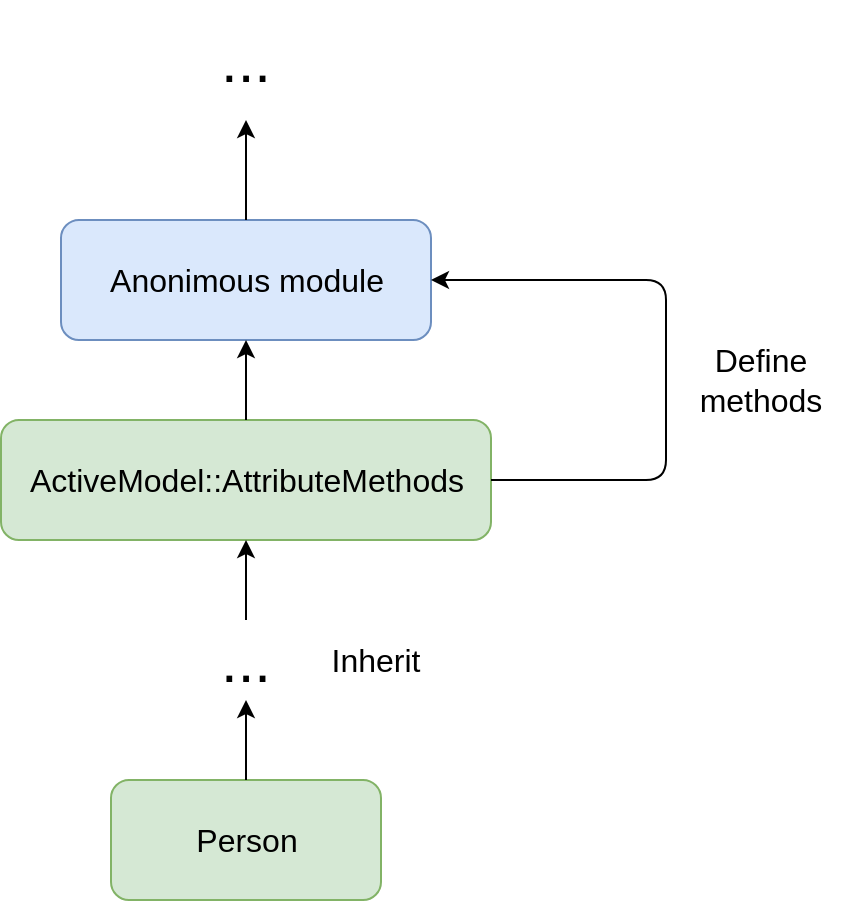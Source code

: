 <mxfile version="10.8.0" type="device"><diagram id="uGdRKlunpOOXIJjaperp" name="Page-1"><mxGraphModel dx="918" dy="682" grid="1" gridSize="10" guides="1" tooltips="1" connect="1" arrows="1" fold="1" page="1" pageScale="1" pageWidth="850" pageHeight="1100" math="0" shadow="0"><root><mxCell id="0"/><mxCell id="1" parent="0"/><mxCell id="6qUyCmA-M0Sh03Ox6J5f-1" value="Person" style="rounded=1;whiteSpace=wrap;html=1;fontSize=16;fillColor=#d5e8d4;strokeColor=#82b366;" vertex="1" parent="1"><mxGeometry x="332.5" y="420" width="135" height="60" as="geometry"/></mxCell><mxCell id="6qUyCmA-M0Sh03Ox6J5f-2" value="&lt;span style=&quot;font-size: 16px;&quot;&gt;ActiveModel::AttributeMethods&lt;/span&gt;" style="rounded=1;whiteSpace=wrap;html=1;fontSize=16;fillColor=#d5e8d4;strokeColor=#82b366;" vertex="1" parent="1"><mxGeometry x="277.5" y="240" width="245" height="60" as="geometry"/></mxCell><mxCell id="6qUyCmA-M0Sh03Ox6J5f-3" value="Anonimous module" style="rounded=1;whiteSpace=wrap;html=1;fontSize=16;fillColor=#dae8fc;strokeColor=#6c8ebf;" vertex="1" parent="1"><mxGeometry x="307.5" y="140" width="185" height="60" as="geometry"/></mxCell><mxCell id="6qUyCmA-M0Sh03Ox6J5f-4" value="" style="endArrow=classic;html=1;exitX=0.5;exitY=0;exitDx=0;exitDy=0;" edge="1" parent="1" source="6qUyCmA-M0Sh03Ox6J5f-1" target="6qUyCmA-M0Sh03Ox6J5f-8"><mxGeometry width="50" height="50" relative="1" as="geometry"><mxPoint x="300" y="490" as="sourcePoint"/><mxPoint x="400" y="370" as="targetPoint"/></mxGeometry></mxCell><mxCell id="6qUyCmA-M0Sh03Ox6J5f-5" value="" style="endArrow=classic;html=1;entryX=0.5;entryY=1;entryDx=0;entryDy=0;exitX=0.5;exitY=0;exitDx=0;exitDy=0;" edge="1" parent="1" source="6qUyCmA-M0Sh03Ox6J5f-2" target="6qUyCmA-M0Sh03Ox6J5f-3"><mxGeometry width="50" height="50" relative="1" as="geometry"><mxPoint x="300" y="490" as="sourcePoint"/><mxPoint x="350" y="440" as="targetPoint"/></mxGeometry></mxCell><mxCell id="6qUyCmA-M0Sh03Ox6J5f-6" value="" style="endArrow=classic;html=1;exitX=0.5;exitY=0;exitDx=0;exitDy=0;entryX=0.5;entryY=1;entryDx=0;entryDy=0;" edge="1" parent="1" source="6qUyCmA-M0Sh03Ox6J5f-3" target="6qUyCmA-M0Sh03Ox6J5f-7"><mxGeometry width="50" height="50" relative="1" as="geometry"><mxPoint x="400" y="117" as="sourcePoint"/><mxPoint x="400" y="80" as="targetPoint"/></mxGeometry></mxCell><mxCell id="6qUyCmA-M0Sh03Ox6J5f-7" value="...&lt;br style=&quot;font-size: 30px;&quot;&gt;" style="text;html=1;strokeColor=none;fillColor=none;align=center;verticalAlign=middle;whiteSpace=wrap;rounded=0;fontSize=30;" vertex="1" parent="1"><mxGeometry x="380" y="30" width="40" height="60" as="geometry"/></mxCell><mxCell id="6qUyCmA-M0Sh03Ox6J5f-8" value="...&lt;br&gt;" style="text;html=1;strokeColor=none;fillColor=none;align=center;verticalAlign=middle;whiteSpace=wrap;rounded=0;fontSize=30;flipH=0;flipV=0;" vertex="1" parent="1"><mxGeometry x="380" y="340" width="40" height="40" as="geometry"/></mxCell><mxCell id="6qUyCmA-M0Sh03Ox6J5f-10" value="" style="endArrow=classic;html=1;exitX=0.5;exitY=0;exitDx=0;exitDy=0;entryX=0.5;entryY=1;entryDx=0;entryDy=0;" edge="1" parent="1" source="6qUyCmA-M0Sh03Ox6J5f-8" target="6qUyCmA-M0Sh03Ox6J5f-2"><mxGeometry width="50" height="50" relative="1" as="geometry"><mxPoint x="300" y="560" as="sourcePoint"/><mxPoint x="350" y="510" as="targetPoint"/></mxGeometry></mxCell><mxCell id="6qUyCmA-M0Sh03Ox6J5f-11" value="" style="edgeStyle=segmentEdgeStyle;endArrow=classic;html=1;fontSize=30;exitX=1;exitY=0.5;exitDx=0;exitDy=0;entryX=1;entryY=0.5;entryDx=0;entryDy=0;" edge="1" parent="1" source="6qUyCmA-M0Sh03Ox6J5f-2" target="6qUyCmA-M0Sh03Ox6J5f-3"><mxGeometry width="50" height="50" relative="1" as="geometry"><mxPoint x="560" y="310" as="sourcePoint"/><mxPoint x="610" y="100" as="targetPoint"/><Array as="points"><mxPoint x="610" y="270"/><mxPoint x="610" y="170"/></Array></mxGeometry></mxCell><mxCell id="6qUyCmA-M0Sh03Ox6J5f-13" style="edgeStyle=orthogonalEdgeStyle;rounded=0;orthogonalLoop=1;jettySize=auto;html=1;exitX=0.5;exitY=1;exitDx=0;exitDy=0;fontSize=16;" edge="1" parent="1" source="6qUyCmA-M0Sh03Ox6J5f-8" target="6qUyCmA-M0Sh03Ox6J5f-8"><mxGeometry relative="1" as="geometry"/></mxCell><mxCell id="6qUyCmA-M0Sh03Ox6J5f-16" value="Define methods" style="text;html=1;strokeColor=none;fillColor=none;align=center;verticalAlign=middle;whiteSpace=wrap;rounded=0;fontSize=16;" vertex="1" parent="1"><mxGeometry x="615" y="210" width="85" height="20" as="geometry"/></mxCell><mxCell id="6qUyCmA-M0Sh03Ox6J5f-18" value="Inherit" style="text;html=1;strokeColor=none;fillColor=none;align=center;verticalAlign=middle;whiteSpace=wrap;rounded=0;fontSize=16;" vertex="1" parent="1"><mxGeometry x="430" y="350" width="70" height="20" as="geometry"/></mxCell></root></mxGraphModel></diagram></mxfile>